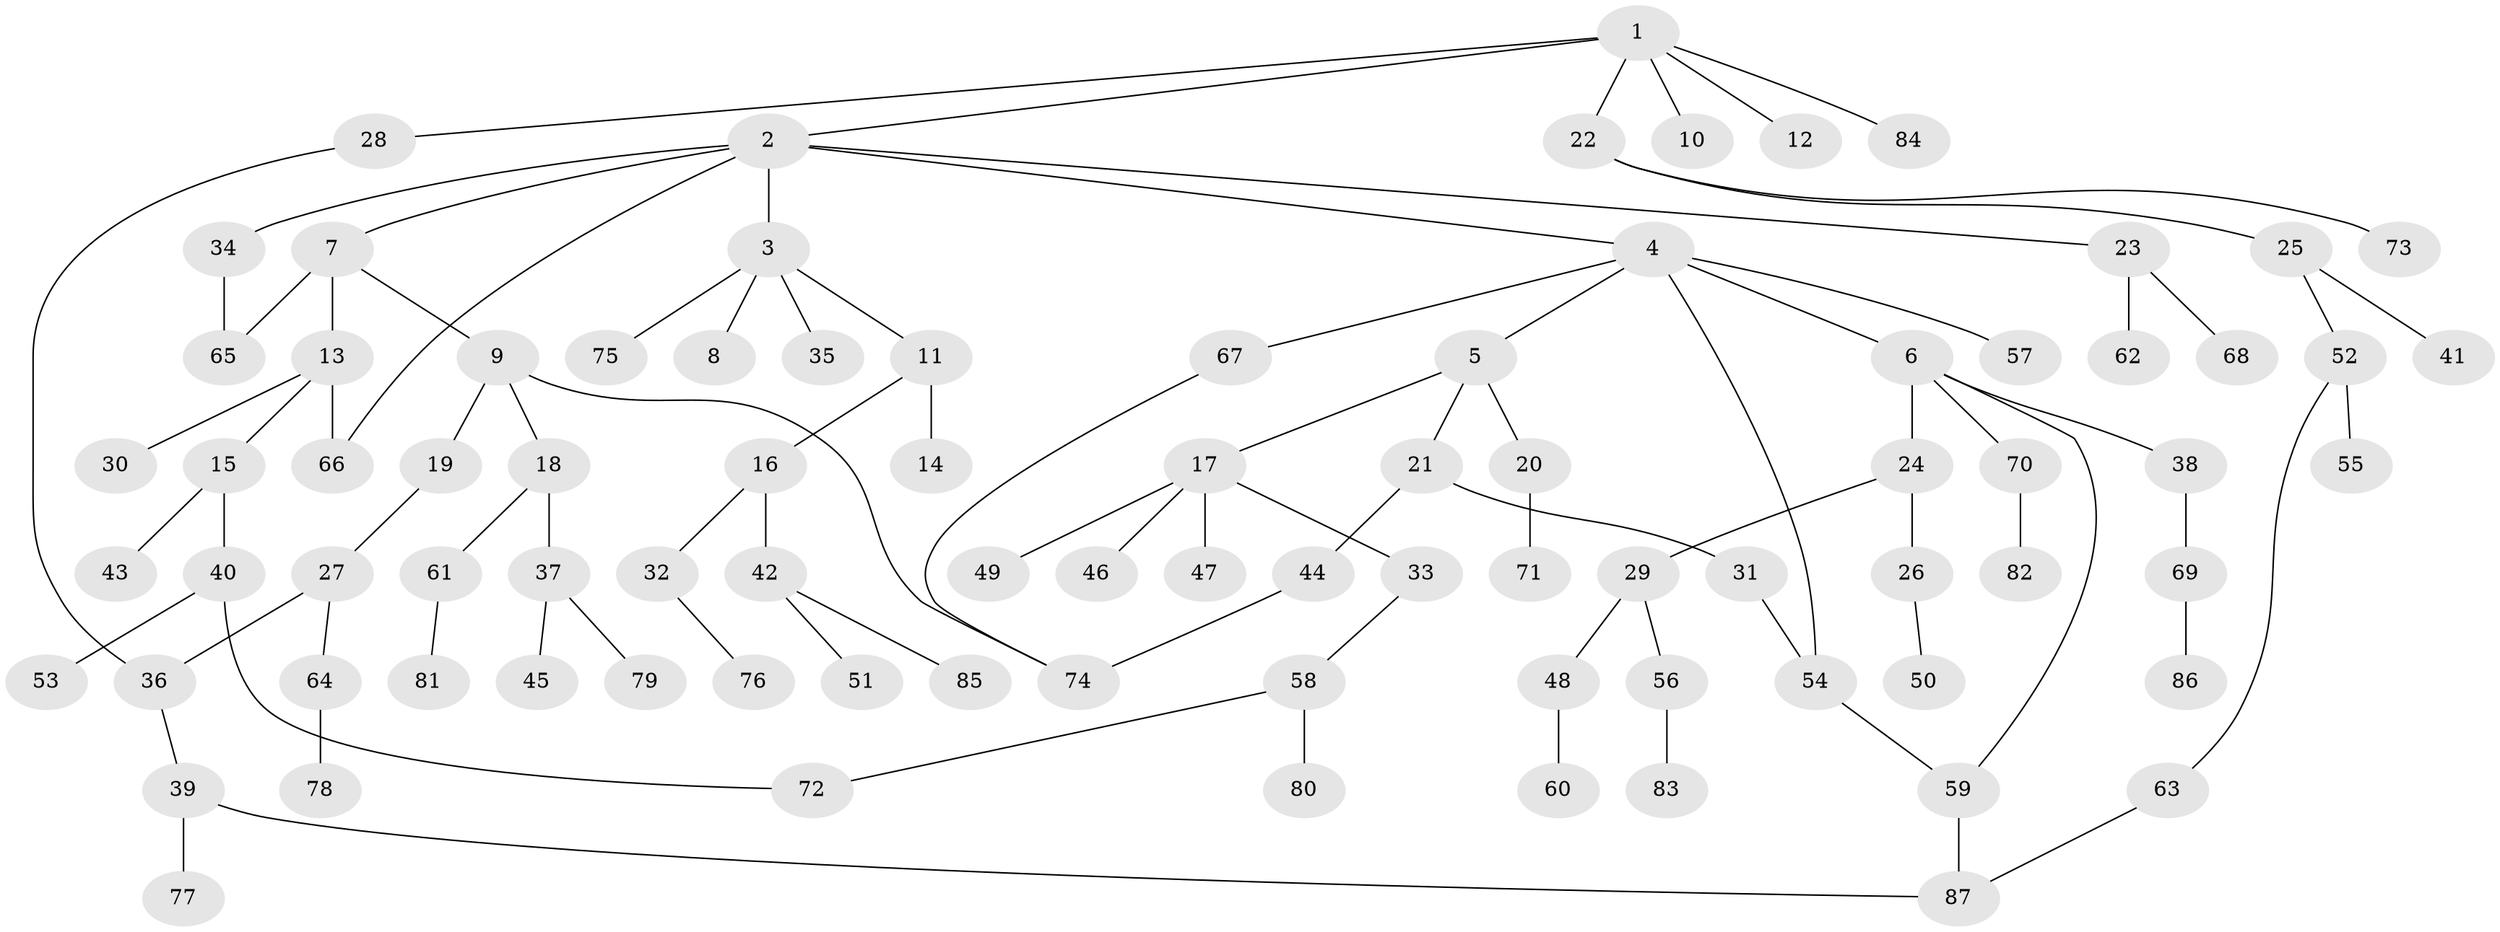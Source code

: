 // coarse degree distribution, {7: 0.01694915254237288, 11: 0.01694915254237288, 4: 0.1016949152542373, 5: 0.05084745762711865, 1: 0.4576271186440678, 3: 0.1694915254237288, 2: 0.1864406779661017}
// Generated by graph-tools (version 1.1) at 2025/23/03/03/25 07:23:31]
// undirected, 87 vertices, 96 edges
graph export_dot {
graph [start="1"]
  node [color=gray90,style=filled];
  1;
  2;
  3;
  4;
  5;
  6;
  7;
  8;
  9;
  10;
  11;
  12;
  13;
  14;
  15;
  16;
  17;
  18;
  19;
  20;
  21;
  22;
  23;
  24;
  25;
  26;
  27;
  28;
  29;
  30;
  31;
  32;
  33;
  34;
  35;
  36;
  37;
  38;
  39;
  40;
  41;
  42;
  43;
  44;
  45;
  46;
  47;
  48;
  49;
  50;
  51;
  52;
  53;
  54;
  55;
  56;
  57;
  58;
  59;
  60;
  61;
  62;
  63;
  64;
  65;
  66;
  67;
  68;
  69;
  70;
  71;
  72;
  73;
  74;
  75;
  76;
  77;
  78;
  79;
  80;
  81;
  82;
  83;
  84;
  85;
  86;
  87;
  1 -- 2;
  1 -- 10;
  1 -- 12;
  1 -- 22;
  1 -- 28;
  1 -- 84;
  2 -- 3;
  2 -- 4;
  2 -- 7;
  2 -- 23;
  2 -- 34;
  2 -- 66;
  3 -- 8;
  3 -- 11;
  3 -- 35;
  3 -- 75;
  4 -- 5;
  4 -- 6;
  4 -- 57;
  4 -- 67;
  4 -- 54;
  5 -- 17;
  5 -- 20;
  5 -- 21;
  6 -- 24;
  6 -- 38;
  6 -- 70;
  6 -- 59;
  7 -- 9;
  7 -- 13;
  7 -- 65;
  9 -- 18;
  9 -- 19;
  9 -- 74;
  11 -- 14;
  11 -- 16;
  13 -- 15;
  13 -- 30;
  13 -- 66;
  15 -- 40;
  15 -- 43;
  16 -- 32;
  16 -- 42;
  17 -- 33;
  17 -- 46;
  17 -- 47;
  17 -- 49;
  18 -- 37;
  18 -- 61;
  19 -- 27;
  20 -- 71;
  21 -- 31;
  21 -- 44;
  22 -- 25;
  22 -- 73;
  23 -- 62;
  23 -- 68;
  24 -- 26;
  24 -- 29;
  25 -- 41;
  25 -- 52;
  26 -- 50;
  27 -- 36;
  27 -- 64;
  28 -- 36;
  29 -- 48;
  29 -- 56;
  31 -- 54;
  32 -- 76;
  33 -- 58;
  34 -- 65;
  36 -- 39;
  37 -- 45;
  37 -- 79;
  38 -- 69;
  39 -- 77;
  39 -- 87;
  40 -- 53;
  40 -- 72;
  42 -- 51;
  42 -- 85;
  44 -- 74;
  48 -- 60;
  52 -- 55;
  52 -- 63;
  54 -- 59;
  56 -- 83;
  58 -- 72;
  58 -- 80;
  59 -- 87;
  61 -- 81;
  63 -- 87;
  64 -- 78;
  67 -- 74;
  69 -- 86;
  70 -- 82;
}
